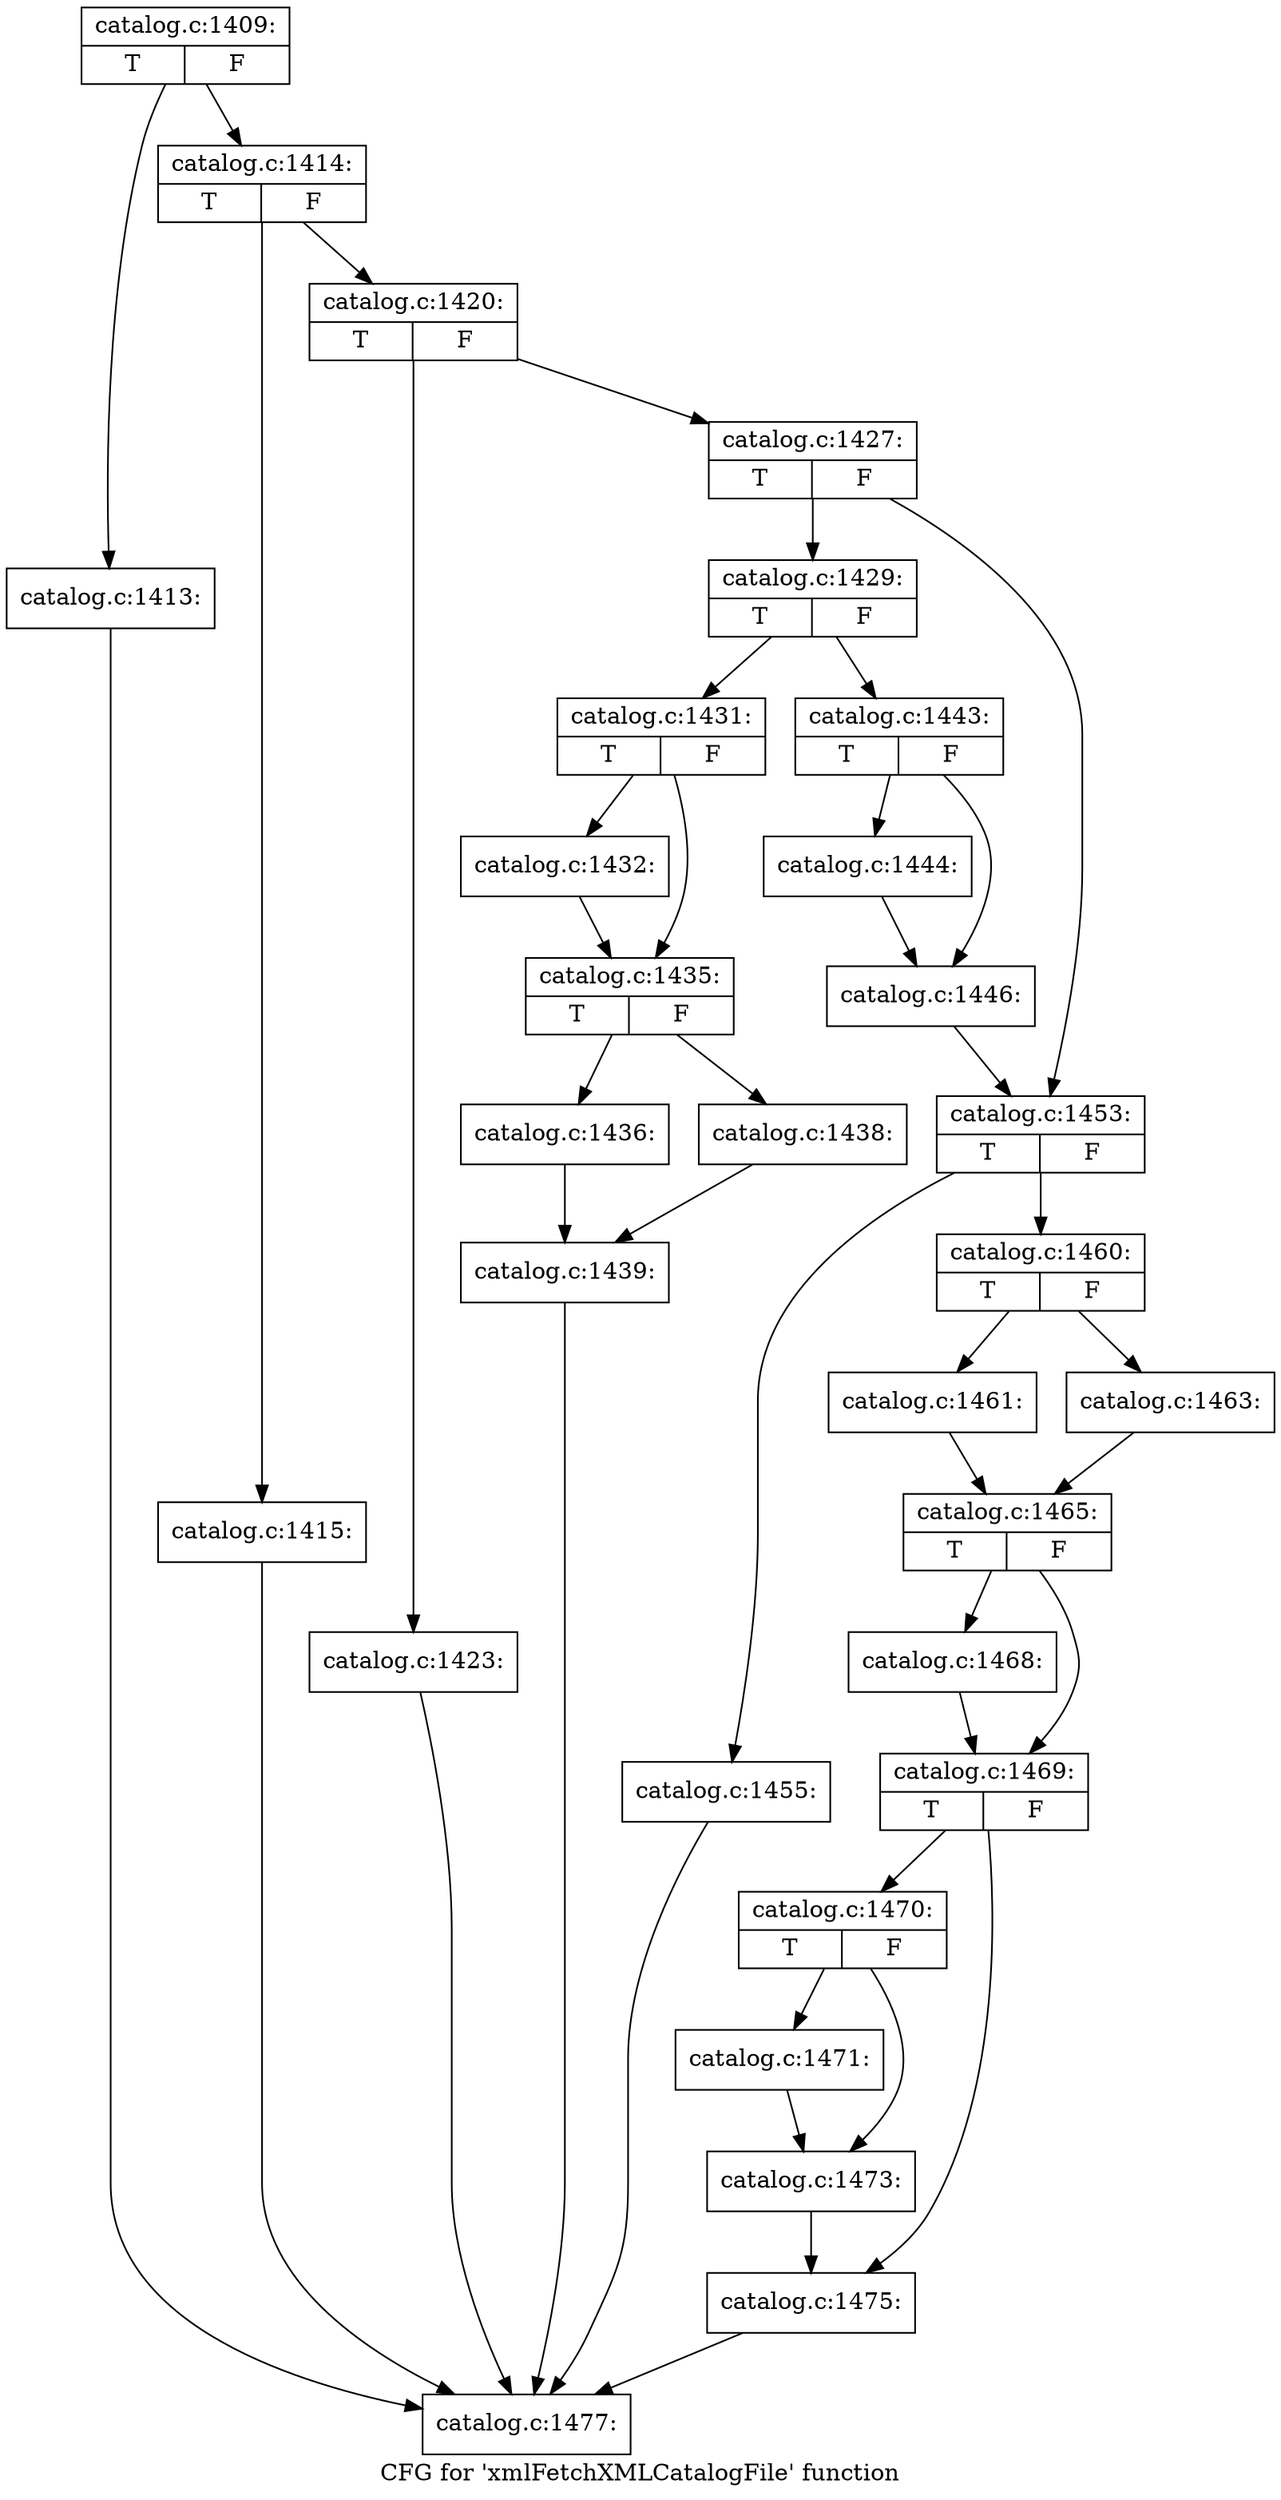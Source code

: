 digraph "CFG for 'xmlFetchXMLCatalogFile' function" {
	label="CFG for 'xmlFetchXMLCatalogFile' function";

	Node0x39fc420 [shape=record,label="{catalog.c:1409:|{<s0>T|<s1>F}}"];
	Node0x39fc420 -> Node0x39fc6c0;
	Node0x39fc420 -> Node0x39fc710;
	Node0x39fc6c0 [shape=record,label="{catalog.c:1413:}"];
	Node0x39fc6c0 -> Node0x3a09fc0;
	Node0x39fc710 [shape=record,label="{catalog.c:1414:|{<s0>T|<s1>F}}"];
	Node0x39fc710 -> Node0x3a0aad0;
	Node0x39fc710 -> Node0x3a0ab20;
	Node0x3a0aad0 [shape=record,label="{catalog.c:1415:}"];
	Node0x3a0aad0 -> Node0x3a09fc0;
	Node0x3a0ab20 [shape=record,label="{catalog.c:1420:|{<s0>T|<s1>F}}"];
	Node0x3a0ab20 -> Node0x3a0b260;
	Node0x3a0ab20 -> Node0x3a0b2b0;
	Node0x3a0b260 [shape=record,label="{catalog.c:1423:}"];
	Node0x3a0b260 -> Node0x3a09fc0;
	Node0x3a0b2b0 [shape=record,label="{catalog.c:1427:|{<s0>T|<s1>F}}"];
	Node0x3a0b2b0 -> Node0x3a0ba90;
	Node0x3a0b2b0 -> Node0x3a0bae0;
	Node0x3a0ba90 [shape=record,label="{catalog.c:1429:|{<s0>T|<s1>F}}"];
	Node0x3a0ba90 -> Node0x3a0c7e0;
	Node0x3a0ba90 -> Node0x3a0cc80;
	Node0x3a0c7e0 [shape=record,label="{catalog.c:1431:|{<s0>T|<s1>F}}"];
	Node0x3a0c7e0 -> Node0x3a0cea0;
	Node0x3a0c7e0 -> Node0x3a0cef0;
	Node0x3a0cea0 [shape=record,label="{catalog.c:1432:}"];
	Node0x3a0cea0 -> Node0x3a0cef0;
	Node0x3a0cef0 [shape=record,label="{catalog.c:1435:|{<s0>T|<s1>F}}"];
	Node0x3a0cef0 -> Node0x3a0d5a0;
	Node0x3a0cef0 -> Node0x3a0d640;
	Node0x3a0d5a0 [shape=record,label="{catalog.c:1436:}"];
	Node0x3a0d5a0 -> Node0x3a0d5f0;
	Node0x3a0d640 [shape=record,label="{catalog.c:1438:}"];
	Node0x3a0d640 -> Node0x3a0d5f0;
	Node0x3a0d5f0 [shape=record,label="{catalog.c:1439:}"];
	Node0x3a0d5f0 -> Node0x3a09fc0;
	Node0x3a0cc80 [shape=record,label="{catalog.c:1443:|{<s0>T|<s1>F}}"];
	Node0x3a0cc80 -> Node0x3a0e710;
	Node0x3a0cc80 -> Node0x3a0e760;
	Node0x3a0e710 [shape=record,label="{catalog.c:1444:}"];
	Node0x3a0e710 -> Node0x3a0e760;
	Node0x3a0e760 [shape=record,label="{catalog.c:1446:}"];
	Node0x3a0e760 -> Node0x3a0bae0;
	Node0x3a0bae0 [shape=record,label="{catalog.c:1453:|{<s0>T|<s1>F}}"];
	Node0x3a0bae0 -> Node0x3a0f600;
	Node0x3a0bae0 -> Node0x3a0fc00;
	Node0x3a0f600 [shape=record,label="{catalog.c:1455:}"];
	Node0x3a0f600 -> Node0x3a09fc0;
	Node0x3a0fc00 [shape=record,label="{catalog.c:1460:|{<s0>T|<s1>F}}"];
	Node0x3a0fc00 -> Node0x3a10260;
	Node0x3a0fc00 -> Node0x3a10300;
	Node0x3a10260 [shape=record,label="{catalog.c:1461:}"];
	Node0x3a10260 -> Node0x3a102b0;
	Node0x3a10300 [shape=record,label="{catalog.c:1463:}"];
	Node0x3a10300 -> Node0x3a102b0;
	Node0x3a102b0 [shape=record,label="{catalog.c:1465:|{<s0>T|<s1>F}}"];
	Node0x3a102b0 -> Node0x3a11080;
	Node0x3a102b0 -> Node0x3a110d0;
	Node0x3a11080 [shape=record,label="{catalog.c:1468:}"];
	Node0x3a11080 -> Node0x3a110d0;
	Node0x3a110d0 [shape=record,label="{catalog.c:1469:|{<s0>T|<s1>F}}"];
	Node0x3a110d0 -> Node0x3a0f4d0;
	Node0x3a110d0 -> Node0x3a0f520;
	Node0x3a0f4d0 [shape=record,label="{catalog.c:1470:|{<s0>T|<s1>F}}"];
	Node0x3a0f4d0 -> Node0x3968cb0;
	Node0x3a0f4d0 -> Node0x3968d00;
	Node0x3968cb0 [shape=record,label="{catalog.c:1471:}"];
	Node0x3968cb0 -> Node0x3968d00;
	Node0x3968d00 [shape=record,label="{catalog.c:1473:}"];
	Node0x3968d00 -> Node0x3a0f520;
	Node0x3a0f520 [shape=record,label="{catalog.c:1475:}"];
	Node0x3a0f520 -> Node0x3a09fc0;
	Node0x3a09fc0 [shape=record,label="{catalog.c:1477:}"];
}

